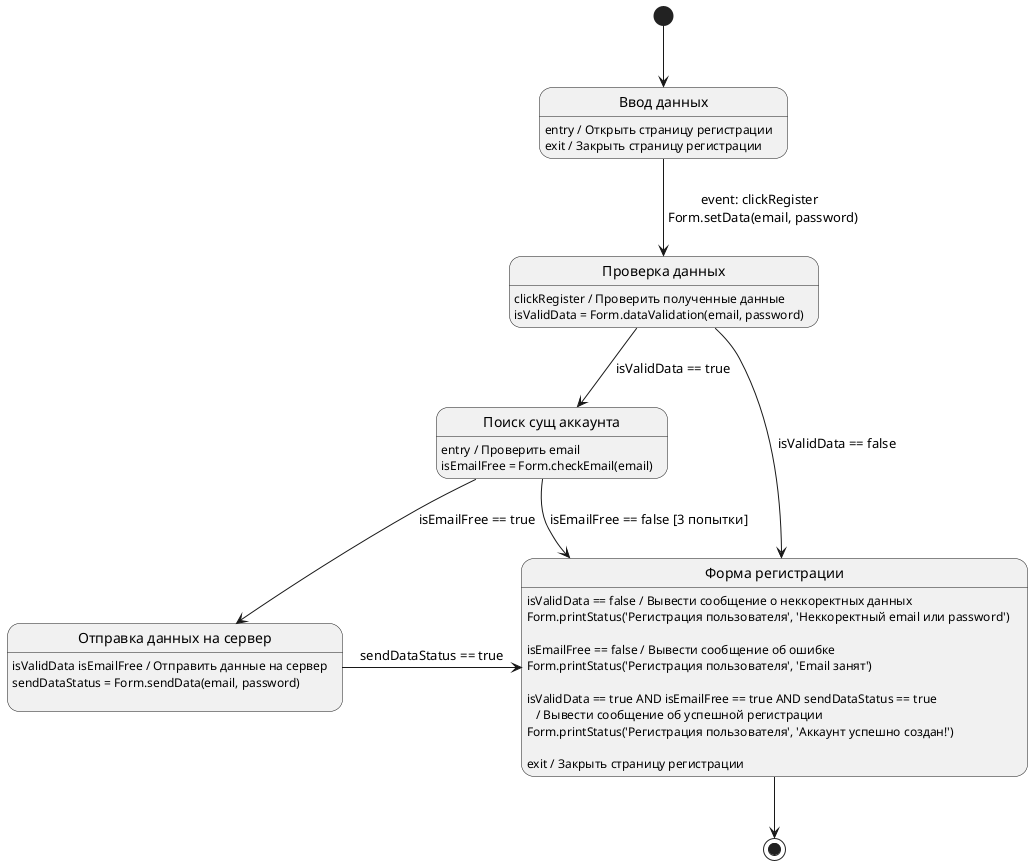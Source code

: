 @startuml
state "Ввод данных" as state1
state "Проверка данных" as state2
state "Поиск сущ аккаунта" as state3
state "Отправка данных на сервер" as state4
state "Форма регистрации" as state5

[*] --> state1
state1: entry / Открыть страницу регистрации
state1: exit / Закрыть страницу регистрации

state1 --> state2: event: clickRegister \n Form.setData(email, password)
state2: clickRegister / Проверить полученные данные 
state2: isValidData = Form.dataValidation(email, password)
state2 --> state5: isValidData == false

state2 --> state3: isValidData == true
state3: entry / Проверить email
state3: isEmailFree = Form.checkEmail(email)
state3 --> state5: isEmailFree == false [3 попытки]

state3 --> state4: isEmailFree == true
state4: isValidData isEmailFree / Отправить данные на сервер
state4: sendDataStatus = Form.sendData(email, password) \n

state4 -> state5: sendDataStatus == true
state5: isValidData == false / Вывести сообщение о неккоректных данных
state5: Form.printStatus('Регистрация пользователя', 'Неккоректный email или password') \n
state5: isEmailFree == false / Вывести сообщение об ошибке
state5: Form.printStatus('Регистрация пользователя', 'Email занят') \n
state5: isValidData == true AND isEmailFree == true AND sendDataStatus == true \n   / Вывести сообщение об успешной регистрации 
state5: Form.printStatus('Регистрация пользователя', 'Аккаунт успешно создан!') \n
state5: exit / Закрыть страницу регистрации

state5 --> [*]



@enduml

